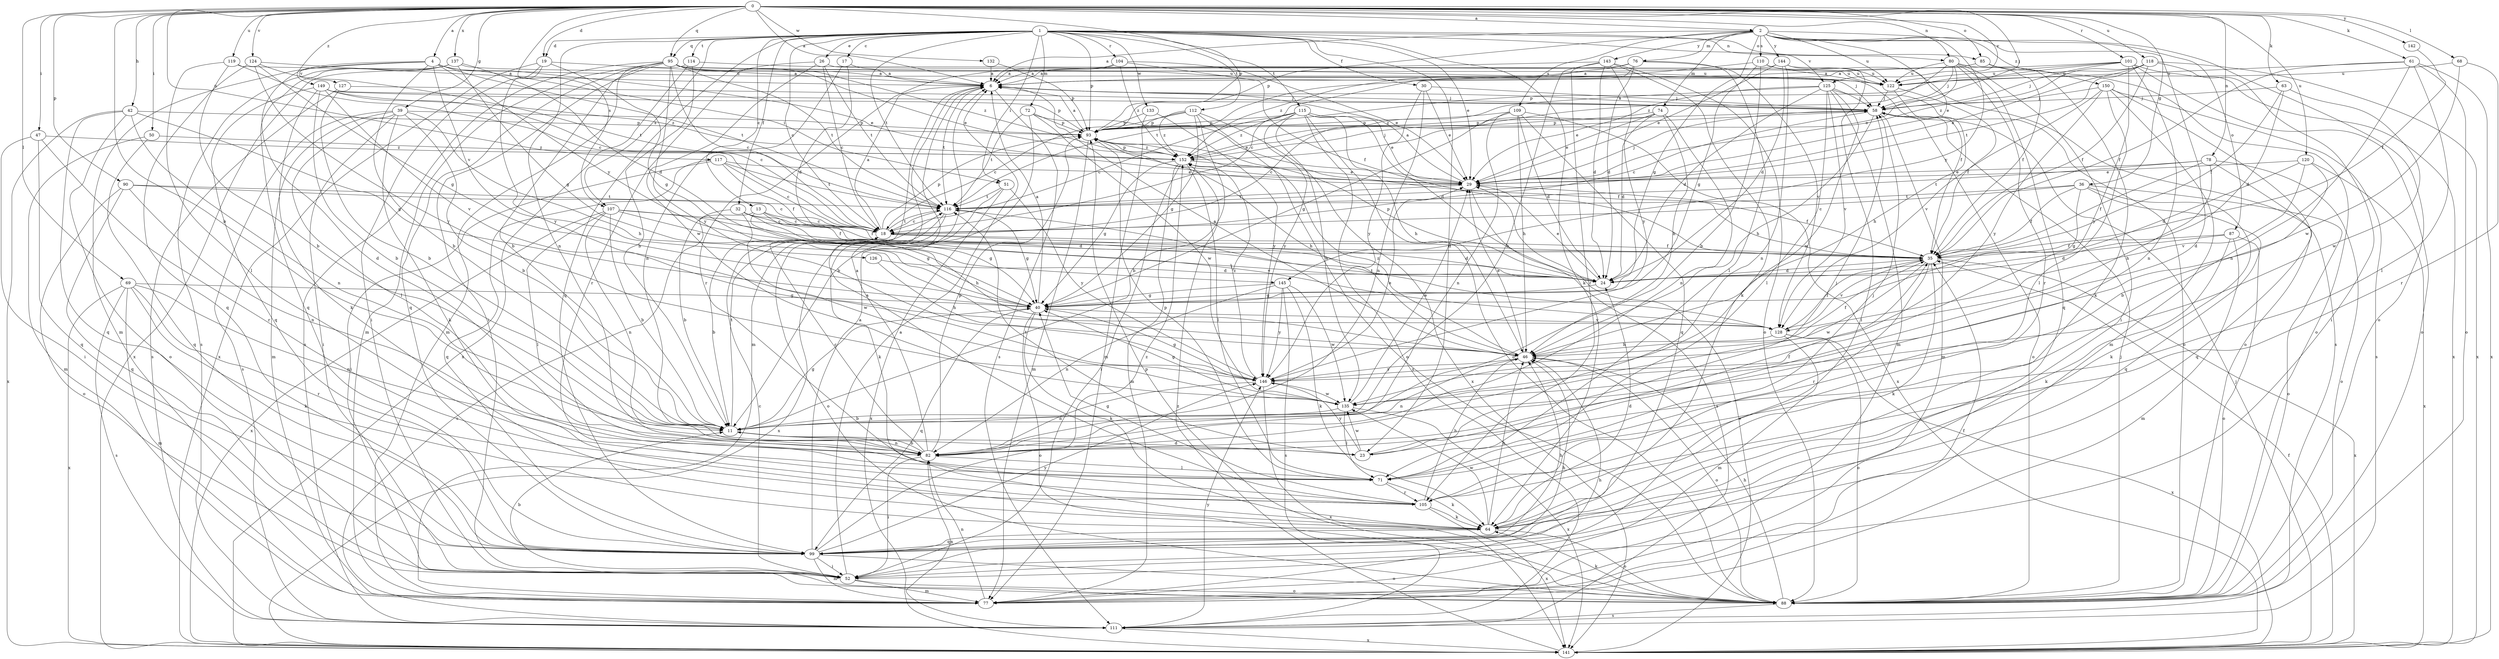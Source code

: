 strict digraph  {
0;
1;
2;
4;
6;
11;
13;
17;
18;
19;
23;
24;
26;
29;
30;
32;
35;
36;
39;
40;
42;
46;
47;
50;
51;
52;
58;
61;
63;
64;
68;
69;
71;
72;
74;
76;
77;
78;
80;
82;
85;
87;
88;
90;
93;
95;
99;
101;
104;
105;
107;
109;
110;
111;
112;
114;
115;
116;
117;
118;
119;
120;
122;
124;
125;
126;
127;
128;
132;
133;
135;
137;
141;
142;
143;
144;
145;
146;
149;
150;
152;
0 -> 2  [label=a];
0 -> 4  [label=a];
0 -> 6  [label=a];
0 -> 11  [label=b];
0 -> 19  [label=d];
0 -> 36  [label=g];
0 -> 39  [label=g];
0 -> 42  [label=h];
0 -> 47  [label=i];
0 -> 50  [label=i];
0 -> 58  [label=j];
0 -> 61  [label=k];
0 -> 63  [label=k];
0 -> 68  [label=l];
0 -> 69  [label=l];
0 -> 78  [label=n];
0 -> 80  [label=n];
0 -> 85  [label=o];
0 -> 90  [label=p];
0 -> 93  [label=p];
0 -> 95  [label=q];
0 -> 101  [label=r];
0 -> 107  [label=s];
0 -> 117  [label=u];
0 -> 118  [label=u];
0 -> 119  [label=u];
0 -> 120  [label=u];
0 -> 124  [label=v];
0 -> 125  [label=v];
0 -> 132  [label=w];
0 -> 137  [label=x];
0 -> 142  [label=y];
0 -> 149  [label=z];
1 -> 13  [label=c];
1 -> 17  [label=c];
1 -> 18  [label=c];
1 -> 19  [label=d];
1 -> 23  [label=d];
1 -> 26  [label=e];
1 -> 29  [label=e];
1 -> 30  [label=f];
1 -> 32  [label=f];
1 -> 51  [label=i];
1 -> 64  [label=k];
1 -> 72  [label=m];
1 -> 80  [label=n];
1 -> 82  [label=n];
1 -> 85  [label=o];
1 -> 93  [label=p];
1 -> 95  [label=q];
1 -> 99  [label=q];
1 -> 104  [label=r];
1 -> 107  [label=s];
1 -> 112  [label=t];
1 -> 114  [label=t];
1 -> 115  [label=t];
1 -> 116  [label=t];
1 -> 125  [label=v];
1 -> 133  [label=w];
2 -> 6  [label=a];
2 -> 23  [label=d];
2 -> 29  [label=e];
2 -> 40  [label=g];
2 -> 74  [label=m];
2 -> 76  [label=m];
2 -> 87  [label=o];
2 -> 88  [label=o];
2 -> 93  [label=p];
2 -> 109  [label=s];
2 -> 110  [label=s];
2 -> 122  [label=u];
2 -> 143  [label=y];
2 -> 144  [label=y];
2 -> 145  [label=y];
2 -> 150  [label=z];
4 -> 11  [label=b];
4 -> 23  [label=d];
4 -> 29  [label=e];
4 -> 51  [label=i];
4 -> 77  [label=m];
4 -> 116  [label=t];
4 -> 126  [label=v];
4 -> 127  [label=v];
4 -> 145  [label=y];
6 -> 58  [label=j];
6 -> 77  [label=m];
6 -> 111  [label=s];
6 -> 116  [label=t];
11 -> 23  [label=d];
11 -> 40  [label=g];
11 -> 82  [label=n];
11 -> 116  [label=t];
13 -> 18  [label=c];
13 -> 35  [label=f];
13 -> 46  [label=h];
13 -> 111  [label=s];
13 -> 128  [label=v];
17 -> 6  [label=a];
17 -> 24  [label=d];
17 -> 82  [label=n];
18 -> 6  [label=a];
18 -> 11  [label=b];
18 -> 24  [label=d];
18 -> 35  [label=f];
18 -> 93  [label=p];
18 -> 116  [label=t];
19 -> 6  [label=a];
19 -> 40  [label=g];
19 -> 52  [label=i];
19 -> 141  [label=x];
19 -> 146  [label=y];
23 -> 35  [label=f];
23 -> 58  [label=j];
23 -> 116  [label=t];
23 -> 135  [label=w];
23 -> 146  [label=y];
24 -> 29  [label=e];
24 -> 40  [label=g];
24 -> 93  [label=p];
26 -> 18  [label=c];
26 -> 105  [label=r];
26 -> 116  [label=t];
26 -> 122  [label=u];
26 -> 135  [label=w];
29 -> 6  [label=a];
29 -> 35  [label=f];
29 -> 58  [label=j];
29 -> 111  [label=s];
29 -> 116  [label=t];
30 -> 29  [label=e];
30 -> 58  [label=j];
30 -> 82  [label=n];
30 -> 146  [label=y];
32 -> 11  [label=b];
32 -> 18  [label=c];
32 -> 24  [label=d];
32 -> 40  [label=g];
32 -> 135  [label=w];
35 -> 24  [label=d];
35 -> 64  [label=k];
35 -> 105  [label=r];
35 -> 128  [label=v];
35 -> 135  [label=w];
35 -> 141  [label=x];
36 -> 18  [label=c];
36 -> 35  [label=f];
36 -> 40  [label=g];
36 -> 64  [label=k];
36 -> 88  [label=o];
36 -> 99  [label=q];
36 -> 116  [label=t];
39 -> 11  [label=b];
39 -> 46  [label=h];
39 -> 52  [label=i];
39 -> 64  [label=k];
39 -> 71  [label=l];
39 -> 77  [label=m];
39 -> 93  [label=p];
39 -> 111  [label=s];
40 -> 6  [label=a];
40 -> 64  [label=k];
40 -> 88  [label=o];
40 -> 99  [label=q];
40 -> 128  [label=v];
42 -> 40  [label=g];
42 -> 82  [label=n];
42 -> 88  [label=o];
42 -> 93  [label=p];
42 -> 99  [label=q];
42 -> 141  [label=x];
46 -> 6  [label=a];
46 -> 29  [label=e];
46 -> 35  [label=f];
46 -> 82  [label=n];
46 -> 88  [label=o];
46 -> 146  [label=y];
46 -> 152  [label=z];
47 -> 52  [label=i];
47 -> 99  [label=q];
47 -> 105  [label=r];
47 -> 152  [label=z];
50 -> 77  [label=m];
50 -> 99  [label=q];
50 -> 152  [label=z];
51 -> 64  [label=k];
51 -> 116  [label=t];
51 -> 141  [label=x];
51 -> 146  [label=y];
52 -> 6  [label=a];
52 -> 11  [label=b];
52 -> 18  [label=c];
52 -> 46  [label=h];
52 -> 77  [label=m];
52 -> 88  [label=o];
58 -> 6  [label=a];
58 -> 18  [label=c];
58 -> 46  [label=h];
58 -> 77  [label=m];
58 -> 88  [label=o];
58 -> 93  [label=p];
61 -> 35  [label=f];
61 -> 71  [label=l];
61 -> 82  [label=n];
61 -> 88  [label=o];
61 -> 122  [label=u];
61 -> 141  [label=x];
63 -> 24  [label=d];
63 -> 35  [label=f];
63 -> 58  [label=j];
63 -> 135  [label=w];
64 -> 24  [label=d];
64 -> 46  [label=h];
64 -> 88  [label=o];
64 -> 99  [label=q];
64 -> 135  [label=w];
68 -> 105  [label=r];
68 -> 122  [label=u];
68 -> 135  [label=w];
69 -> 40  [label=g];
69 -> 64  [label=k];
69 -> 77  [label=m];
69 -> 82  [label=n];
69 -> 105  [label=r];
69 -> 111  [label=s];
69 -> 141  [label=x];
71 -> 58  [label=j];
71 -> 64  [label=k];
71 -> 93  [label=p];
71 -> 105  [label=r];
72 -> 11  [label=b];
72 -> 29  [label=e];
72 -> 93  [label=p];
72 -> 116  [label=t];
72 -> 135  [label=w];
74 -> 18  [label=c];
74 -> 24  [label=d];
74 -> 29  [label=e];
74 -> 46  [label=h];
74 -> 82  [label=n];
74 -> 93  [label=p];
76 -> 6  [label=a];
76 -> 18  [label=c];
76 -> 24  [label=d];
76 -> 71  [label=l];
76 -> 128  [label=v];
76 -> 152  [label=z];
77 -> 35  [label=f];
77 -> 46  [label=h];
77 -> 82  [label=n];
78 -> 29  [label=e];
78 -> 35  [label=f];
78 -> 46  [label=h];
78 -> 88  [label=o];
78 -> 99  [label=q];
78 -> 116  [label=t];
80 -> 29  [label=e];
80 -> 52  [label=i];
80 -> 58  [label=j];
80 -> 64  [label=k];
80 -> 99  [label=q];
80 -> 105  [label=r];
80 -> 122  [label=u];
80 -> 152  [label=z];
82 -> 6  [label=a];
82 -> 11  [label=b];
82 -> 18  [label=c];
82 -> 52  [label=i];
82 -> 71  [label=l];
82 -> 93  [label=p];
85 -> 6  [label=a];
85 -> 35  [label=f];
85 -> 88  [label=o];
87 -> 24  [label=d];
87 -> 35  [label=f];
87 -> 64  [label=k];
87 -> 77  [label=m];
87 -> 88  [label=o];
88 -> 46  [label=h];
88 -> 58  [label=j];
88 -> 64  [label=k];
88 -> 93  [label=p];
88 -> 111  [label=s];
90 -> 18  [label=c];
90 -> 82  [label=n];
90 -> 88  [label=o];
90 -> 99  [label=q];
90 -> 116  [label=t];
93 -> 6  [label=a];
93 -> 35  [label=f];
93 -> 46  [label=h];
93 -> 77  [label=m];
93 -> 152  [label=z];
95 -> 6  [label=a];
95 -> 11  [label=b];
95 -> 18  [label=c];
95 -> 29  [label=e];
95 -> 52  [label=i];
95 -> 58  [label=j];
95 -> 77  [label=m];
95 -> 99  [label=q];
95 -> 111  [label=s];
95 -> 116  [label=t];
95 -> 122  [label=u];
95 -> 146  [label=y];
95 -> 152  [label=z];
99 -> 6  [label=a];
99 -> 46  [label=h];
99 -> 52  [label=i];
99 -> 77  [label=m];
99 -> 88  [label=o];
99 -> 146  [label=y];
99 -> 152  [label=z];
101 -> 6  [label=a];
101 -> 58  [label=j];
101 -> 82  [label=n];
101 -> 88  [label=o];
101 -> 93  [label=p];
101 -> 122  [label=u];
101 -> 141  [label=x];
101 -> 146  [label=y];
104 -> 6  [label=a];
104 -> 29  [label=e];
104 -> 35  [label=f];
104 -> 105  [label=r];
104 -> 152  [label=z];
105 -> 6  [label=a];
105 -> 40  [label=g];
105 -> 46  [label=h];
105 -> 64  [label=k];
105 -> 141  [label=x];
107 -> 11  [label=b];
107 -> 18  [label=c];
107 -> 35  [label=f];
107 -> 40  [label=g];
107 -> 71  [label=l];
107 -> 82  [label=n];
107 -> 141  [label=x];
109 -> 24  [label=d];
109 -> 40  [label=g];
109 -> 46  [label=h];
109 -> 82  [label=n];
109 -> 93  [label=p];
109 -> 99  [label=q];
109 -> 141  [label=x];
110 -> 11  [label=b];
110 -> 35  [label=f];
110 -> 40  [label=g];
110 -> 116  [label=t];
110 -> 122  [label=u];
111 -> 82  [label=n];
111 -> 141  [label=x];
111 -> 146  [label=y];
112 -> 11  [label=b];
112 -> 18  [label=c];
112 -> 40  [label=g];
112 -> 88  [label=o];
112 -> 93  [label=p];
112 -> 141  [label=x];
112 -> 152  [label=z];
114 -> 11  [label=b];
114 -> 77  [label=m];
114 -> 122  [label=u];
114 -> 141  [label=x];
115 -> 18  [label=c];
115 -> 24  [label=d];
115 -> 29  [label=e];
115 -> 46  [label=h];
115 -> 88  [label=o];
115 -> 93  [label=p];
115 -> 111  [label=s];
115 -> 135  [label=w];
115 -> 146  [label=y];
115 -> 152  [label=z];
116 -> 18  [label=c];
116 -> 40  [label=g];
116 -> 88  [label=o];
116 -> 141  [label=x];
117 -> 18  [label=c];
117 -> 29  [label=e];
117 -> 35  [label=f];
117 -> 52  [label=i];
117 -> 99  [label=q];
117 -> 116  [label=t];
118 -> 29  [label=e];
118 -> 35  [label=f];
118 -> 52  [label=i];
118 -> 116  [label=t];
118 -> 122  [label=u];
118 -> 141  [label=x];
118 -> 152  [label=z];
119 -> 11  [label=b];
119 -> 18  [label=c];
119 -> 71  [label=l];
119 -> 122  [label=u];
120 -> 11  [label=b];
120 -> 24  [label=d];
120 -> 29  [label=e];
120 -> 128  [label=v];
120 -> 141  [label=x];
122 -> 35  [label=f];
122 -> 46  [label=h];
122 -> 58  [label=j];
124 -> 6  [label=a];
124 -> 40  [label=g];
124 -> 99  [label=q];
124 -> 116  [label=t];
124 -> 146  [label=y];
125 -> 24  [label=d];
125 -> 29  [label=e];
125 -> 58  [label=j];
125 -> 71  [label=l];
125 -> 77  [label=m];
125 -> 88  [label=o];
125 -> 128  [label=v];
125 -> 135  [label=w];
125 -> 152  [label=z];
126 -> 24  [label=d];
126 -> 46  [label=h];
127 -> 11  [label=b];
127 -> 58  [label=j];
127 -> 111  [label=s];
128 -> 35  [label=f];
128 -> 46  [label=h];
128 -> 77  [label=m];
128 -> 88  [label=o];
128 -> 116  [label=t];
128 -> 141  [label=x];
132 -> 6  [label=a];
132 -> 93  [label=p];
133 -> 77  [label=m];
133 -> 93  [label=p];
133 -> 146  [label=y];
135 -> 11  [label=b];
135 -> 29  [label=e];
135 -> 40  [label=g];
135 -> 71  [label=l];
135 -> 141  [label=x];
137 -> 24  [label=d];
137 -> 40  [label=g];
137 -> 99  [label=q];
137 -> 111  [label=s];
137 -> 122  [label=u];
137 -> 141  [label=x];
141 -> 29  [label=e];
141 -> 35  [label=f];
141 -> 58  [label=j];
141 -> 152  [label=z];
142 -> 35  [label=f];
143 -> 6  [label=a];
143 -> 11  [label=b];
143 -> 24  [label=d];
143 -> 64  [label=k];
143 -> 88  [label=o];
143 -> 105  [label=r];
143 -> 146  [label=y];
144 -> 6  [label=a];
144 -> 24  [label=d];
144 -> 29  [label=e];
144 -> 52  [label=i];
144 -> 82  [label=n];
144 -> 111  [label=s];
145 -> 40  [label=g];
145 -> 64  [label=k];
145 -> 82  [label=n];
145 -> 111  [label=s];
145 -> 135  [label=w];
145 -> 146  [label=y];
146 -> 29  [label=e];
146 -> 40  [label=g];
146 -> 82  [label=n];
146 -> 135  [label=w];
146 -> 141  [label=x];
146 -> 152  [label=z];
149 -> 11  [label=b];
149 -> 18  [label=c];
149 -> 58  [label=j];
149 -> 64  [label=k];
149 -> 93  [label=p];
149 -> 99  [label=q];
149 -> 128  [label=v];
149 -> 152  [label=z];
150 -> 58  [label=j];
150 -> 71  [label=l];
150 -> 77  [label=m];
150 -> 88  [label=o];
150 -> 111  [label=s];
150 -> 128  [label=v];
150 -> 146  [label=y];
152 -> 29  [label=e];
152 -> 40  [label=g];
152 -> 52  [label=i];
152 -> 58  [label=j];
152 -> 71  [label=l];
152 -> 77  [label=m];
152 -> 93  [label=p];
}

